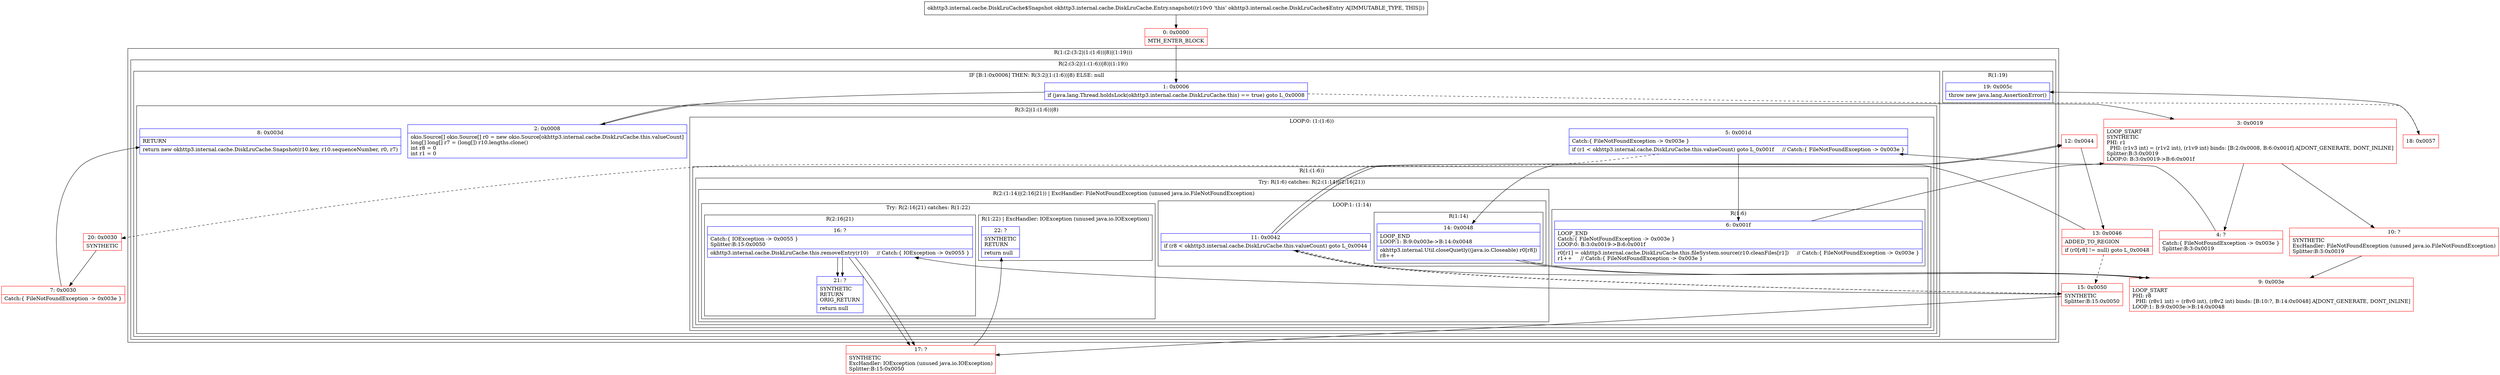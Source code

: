digraph "CFG forokhttp3.internal.cache.DiskLruCache.Entry.snapshot()Lokhttp3\/internal\/cache\/DiskLruCache$Snapshot;" {
subgraph cluster_Region_689870327 {
label = "R(1:(2:(3:2|(1:(1:6))|8)|(1:19)))";
node [shape=record,color=blue];
subgraph cluster_Region_1715114971 {
label = "R(2:(3:2|(1:(1:6))|8)|(1:19))";
node [shape=record,color=blue];
subgraph cluster_IfRegion_1592552208 {
label = "IF [B:1:0x0006] THEN: R(3:2|(1:(1:6))|8) ELSE: null";
node [shape=record,color=blue];
Node_1 [shape=record,label="{1\:\ 0x0006|if (java.lang.Thread.holdsLock(okhttp3.internal.cache.DiskLruCache.this) == true) goto L_0x0008\l}"];
subgraph cluster_Region_576208810 {
label = "R(3:2|(1:(1:6))|8)";
node [shape=record,color=blue];
Node_2 [shape=record,label="{2\:\ 0x0008|okio.Source[] okio.Source[] r0 = new okio.Source[okhttp3.internal.cache.DiskLruCache.this.valueCount]\llong[] long[] r7 = (long[]) r10.lengths.clone()\lint r8 = 0\lint r1 = 0\l}"];
subgraph cluster_LoopRegion_1999148386 {
label = "LOOP:0: (1:(1:6))";
node [shape=record,color=blue];
Node_5 [shape=record,label="{5\:\ 0x001d|Catch:\{ FileNotFoundException \-\> 0x003e \}\l|if (r1 \< okhttp3.internal.cache.DiskLruCache.this.valueCount) goto L_0x001f     \/\/ Catch:\{ FileNotFoundException \-\> 0x003e \}\l}"];
subgraph cluster_Region_1795814873 {
label = "R(1:(1:6))";
node [shape=record,color=blue];
subgraph cluster_TryCatchRegion_912618594 {
label = "Try: R(1:6) catches: R(2:(1:14)|(2:16|21))";
node [shape=record,color=blue];
subgraph cluster_Region_286809260 {
label = "R(1:6)";
node [shape=record,color=blue];
Node_6 [shape=record,label="{6\:\ 0x001f|LOOP_END\lCatch:\{ FileNotFoundException \-\> 0x003e \}\lLOOP:0: B:3:0x0019\-\>B:6:0x001f\l|r0[r1] = okhttp3.internal.cache.DiskLruCache.this.fileSystem.source(r10.cleanFiles[r1])     \/\/ Catch:\{ FileNotFoundException \-\> 0x003e \}\lr1++     \/\/ Catch:\{ FileNotFoundException \-\> 0x003e \}\l}"];
}
subgraph cluster_Region_83074366 {
label = "R(2:(1:14)|(2:16|21)) | ExcHandler: FileNotFoundException (unused java.io.FileNotFoundException)\l";
node [shape=record,color=blue];
subgraph cluster_LoopRegion_351165754 {
label = "LOOP:1: (1:14)";
node [shape=record,color=blue];
Node_11 [shape=record,label="{11\:\ 0x0042|if (r8 \< okhttp3.internal.cache.DiskLruCache.this.valueCount) goto L_0x0044\l}"];
subgraph cluster_Region_1634976310 {
label = "R(1:14)";
node [shape=record,color=blue];
Node_14 [shape=record,label="{14\:\ 0x0048|LOOP_END\lLOOP:1: B:9:0x003e\-\>B:14:0x0048\l|okhttp3.internal.Util.closeQuietly((java.io.Closeable) r0[r8])\lr8++\l}"];
}
}
subgraph cluster_TryCatchRegion_972735067 {
label = "Try: R(2:16|21) catches: R(1:22)";
node [shape=record,color=blue];
subgraph cluster_Region_502878080 {
label = "R(2:16|21)";
node [shape=record,color=blue];
Node_16 [shape=record,label="{16\:\ ?|Catch:\{ IOException \-\> 0x0055 \}\lSplitter:B:15:0x0050\l|okhttp3.internal.cache.DiskLruCache.this.removeEntry(r10)     \/\/ Catch:\{ IOException \-\> 0x0055 \}\l}"];
Node_21 [shape=record,label="{21\:\ ?|SYNTHETIC\lRETURN\lORIG_RETURN\l|return null\l}"];
}
subgraph cluster_Region_2289209 {
label = "R(1:22) | ExcHandler: IOException (unused java.io.IOException)\l";
node [shape=record,color=blue];
Node_22 [shape=record,label="{22\:\ ?|SYNTHETIC\lRETURN\l|return null\l}"];
}
}
}
}
}
}
Node_8 [shape=record,label="{8\:\ 0x003d|RETURN\l|return new okhttp3.internal.cache.DiskLruCache.Snapshot(r10.key, r10.sequenceNumber, r0, r7)\l}"];
}
}
subgraph cluster_Region_413178222 {
label = "R(1:19)";
node [shape=record,color=blue];
Node_19 [shape=record,label="{19\:\ 0x005c|throw new java.lang.AssertionError()\l}"];
}
}
}
subgraph cluster_Region_83074366 {
label = "R(2:(1:14)|(2:16|21)) | ExcHandler: FileNotFoundException (unused java.io.FileNotFoundException)\l";
node [shape=record,color=blue];
subgraph cluster_LoopRegion_351165754 {
label = "LOOP:1: (1:14)";
node [shape=record,color=blue];
Node_11 [shape=record,label="{11\:\ 0x0042|if (r8 \< okhttp3.internal.cache.DiskLruCache.this.valueCount) goto L_0x0044\l}"];
subgraph cluster_Region_1634976310 {
label = "R(1:14)";
node [shape=record,color=blue];
Node_14 [shape=record,label="{14\:\ 0x0048|LOOP_END\lLOOP:1: B:9:0x003e\-\>B:14:0x0048\l|okhttp3.internal.Util.closeQuietly((java.io.Closeable) r0[r8])\lr8++\l}"];
}
}
subgraph cluster_TryCatchRegion_972735067 {
label = "Try: R(2:16|21) catches: R(1:22)";
node [shape=record,color=blue];
subgraph cluster_Region_502878080 {
label = "R(2:16|21)";
node [shape=record,color=blue];
Node_16 [shape=record,label="{16\:\ ?|Catch:\{ IOException \-\> 0x0055 \}\lSplitter:B:15:0x0050\l|okhttp3.internal.cache.DiskLruCache.this.removeEntry(r10)     \/\/ Catch:\{ IOException \-\> 0x0055 \}\l}"];
Node_21 [shape=record,label="{21\:\ ?|SYNTHETIC\lRETURN\lORIG_RETURN\l|return null\l}"];
}
subgraph cluster_Region_2289209 {
label = "R(1:22) | ExcHandler: IOException (unused java.io.IOException)\l";
node [shape=record,color=blue];
Node_22 [shape=record,label="{22\:\ ?|SYNTHETIC\lRETURN\l|return null\l}"];
}
}
}
subgraph cluster_Region_2289209 {
label = "R(1:22) | ExcHandler: IOException (unused java.io.IOException)\l";
node [shape=record,color=blue];
Node_22 [shape=record,label="{22\:\ ?|SYNTHETIC\lRETURN\l|return null\l}"];
}
Node_0 [shape=record,color=red,label="{0\:\ 0x0000|MTH_ENTER_BLOCK\l}"];
Node_3 [shape=record,color=red,label="{3\:\ 0x0019|LOOP_START\lSYNTHETIC\lPHI: r1 \l  PHI: (r1v3 int) = (r1v2 int), (r1v9 int) binds: [B:2:0x0008, B:6:0x001f] A[DONT_GENERATE, DONT_INLINE]\lSplitter:B:3:0x0019\lLOOP:0: B:3:0x0019\-\>B:6:0x001f\l}"];
Node_4 [shape=record,color=red,label="{4\:\ ?|Catch:\{ FileNotFoundException \-\> 0x003e \}\lSplitter:B:3:0x0019\l}"];
Node_7 [shape=record,color=red,label="{7\:\ 0x0030|Catch:\{ FileNotFoundException \-\> 0x003e \}\l}"];
Node_9 [shape=record,color=red,label="{9\:\ 0x003e|LOOP_START\lPHI: r8 \l  PHI: (r8v1 int) = (r8v0 int), (r8v2 int) binds: [B:10:?, B:14:0x0048] A[DONT_GENERATE, DONT_INLINE]\lLOOP:1: B:9:0x003e\-\>B:14:0x0048\l}"];
Node_10 [shape=record,color=red,label="{10\:\ ?|SYNTHETIC\lExcHandler: FileNotFoundException (unused java.io.FileNotFoundException)\lSplitter:B:3:0x0019\l}"];
Node_12 [shape=record,color=red,label="{12\:\ 0x0044}"];
Node_13 [shape=record,color=red,label="{13\:\ 0x0046|ADDED_TO_REGION\l|if (r0[r8] != null) goto L_0x0048\l}"];
Node_15 [shape=record,color=red,label="{15\:\ 0x0050|SYNTHETIC\lSplitter:B:15:0x0050\l}"];
Node_17 [shape=record,color=red,label="{17\:\ ?|SYNTHETIC\lExcHandler: IOException (unused java.io.IOException)\lSplitter:B:15:0x0050\l}"];
Node_18 [shape=record,color=red,label="{18\:\ 0x0057}"];
Node_20 [shape=record,color=red,label="{20\:\ 0x0030|SYNTHETIC\l}"];
MethodNode[shape=record,label="{okhttp3.internal.cache.DiskLruCache$Snapshot okhttp3.internal.cache.DiskLruCache.Entry.snapshot((r10v0 'this' okhttp3.internal.cache.DiskLruCache$Entry A[IMMUTABLE_TYPE, THIS])) }"];
MethodNode -> Node_0;
Node_1 -> Node_2;
Node_1 -> Node_18[style=dashed];
Node_2 -> Node_3;
Node_5 -> Node_6;
Node_5 -> Node_20[style=dashed];
Node_6 -> Node_3;
Node_11 -> Node_12;
Node_11 -> Node_15[style=dashed];
Node_14 -> Node_9;
Node_16 -> Node_17;
Node_16 -> Node_21;
Node_11 -> Node_12;
Node_11 -> Node_15[style=dashed];
Node_14 -> Node_9;
Node_16 -> Node_17;
Node_16 -> Node_21;
Node_0 -> Node_1;
Node_3 -> Node_4;
Node_3 -> Node_10;
Node_4 -> Node_5;
Node_7 -> Node_8;
Node_9 -> Node_11;
Node_10 -> Node_9;
Node_12 -> Node_13;
Node_13 -> Node_14;
Node_13 -> Node_15[style=dashed];
Node_15 -> Node_16;
Node_15 -> Node_17;
Node_17 -> Node_22;
Node_18 -> Node_19;
Node_20 -> Node_7;
}

